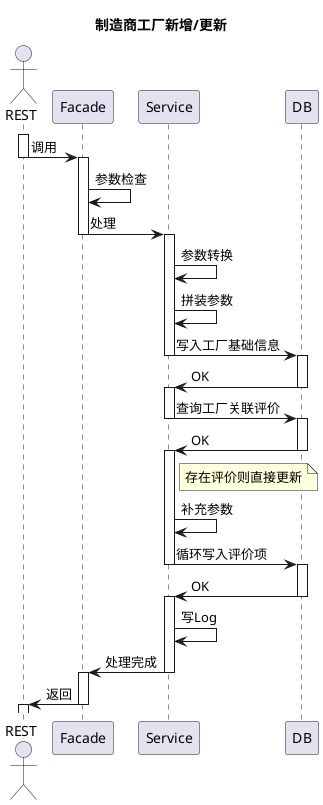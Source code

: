 @startuml

title 制造商工厂新增/更新

actor REST
participant Facade
participant Service
participant DB

activate REST
REST -> Facade: 调用
deactivate REST

activate Facade
Facade -> Facade: 参数检查
Facade -> Service: 处理
deactivate Facade

activate Service
Service -> Service: 参数转换
Service -> Service: 拼装参数
Service -> DB: 写入工厂基础信息
deactivate Service

activate DB
DB -> Service: OK
deactivate DB

activate Service
Service -> DB: 查询工厂关联评价
deactivate Service

activate DB
DB -> Service: OK
deactivate DB

activate Service
note right of Service: 存在评价则直接更新
Service -> Service: 补充参数
Service -> DB: 循环写入评价项
deactivate Service

activate DB
DB -> Service: OK
deactivate DB

activate Service
Service -> Service: 写Log
Service -> Facade: 处理完成
deactivate Service

activate Facade
Facade -> REST: 返回
deactivate Facade

activate REST

@enduml